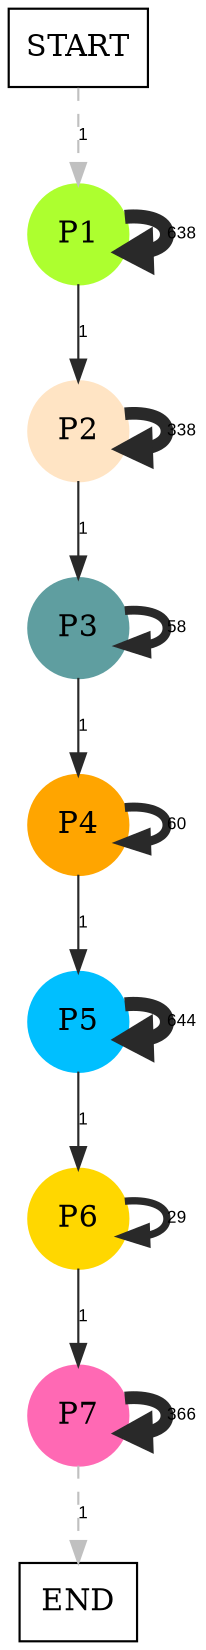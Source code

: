 digraph graphname {
	dpi = 150
	size="16,11!";
	margin = 0;
"P1" [shape=circle, color=greenyellow, style=filled]"P2" [shape=circle, color=bisque, style=filled]"P3" [shape=circle, color=cadetblue, style=filled]"P4" [shape=circle, color=orange, style=filled]"P5" [shape=circle, color=deepskyblue, style=filled]"P6" [shape=circle, color=gold, style=filled]"P7" [shape=circle, color=hotpink, style=filled]"START" [shape=box, fillcolor=white, style=filled, color=black]"END" [shape=box, fillcolor=white, style=filled, color=black]"P1" -> "P1" [ color=grey16 penwidth = "6.45833828334479"label ="638" labelfloat=false fontname="Arial" fontsize=8]
"P1" -> "P2" [ color=grey16 penwidth = "1"label ="1" labelfloat=false fontname="Arial" fontsize=8]
"P2" -> "P2" [ color=grey16 penwidth = "5.823045895483019"label ="338" labelfloat=false fontname="Arial" fontsize=8]
"P2" -> "P3" [ color=grey16 penwidth = "1"label ="1" labelfloat=false fontname="Arial" fontsize=8]
"P3" -> "P3" [ color=grey16 penwidth = "4.060443010546419"label ="58" labelfloat=false fontname="Arial" fontsize=8]
"P3" -> "P4" [ color=grey16 penwidth = "1"label ="1" labelfloat=false fontname="Arial" fontsize=8]
"P4" -> "P4" [ color=grey16 penwidth = "4.0943445622221"label ="60" labelfloat=false fontname="Arial" fontsize=8]
"P4" -> "P5" [ color=grey16 penwidth = "1"label ="1" labelfloat=false fontname="Arial" fontsize=8]
"P5" -> "P5" [ color=grey16 penwidth = "6.467698726104354"label ="644" labelfloat=false fontname="Arial" fontsize=8]
"P5" -> "P6" [ color=grey16 penwidth = "1"label ="1" labelfloat=false fontname="Arial" fontsize=8]
"P6" -> "P6" [ color=grey16 penwidth = "3.367295829986474"label ="29" labelfloat=false fontname="Arial" fontsize=8]
"P6" -> "P7" [ color=grey16 penwidth = "1"label ="1" labelfloat=false fontname="Arial" fontsize=8]
"P7" -> "P7" [ color=grey16 penwidth = "5.902633333401366"label ="366" labelfloat=false fontname="Arial" fontsize=8]
"P7" -> "END" [ style = dashed color=grey label ="1" labelfloat=false fontname="Arial" fontsize=8]
"START" -> "P1" [ style = dashed color=grey label ="1" labelfloat=false fontname="Arial" fontsize=8]
}